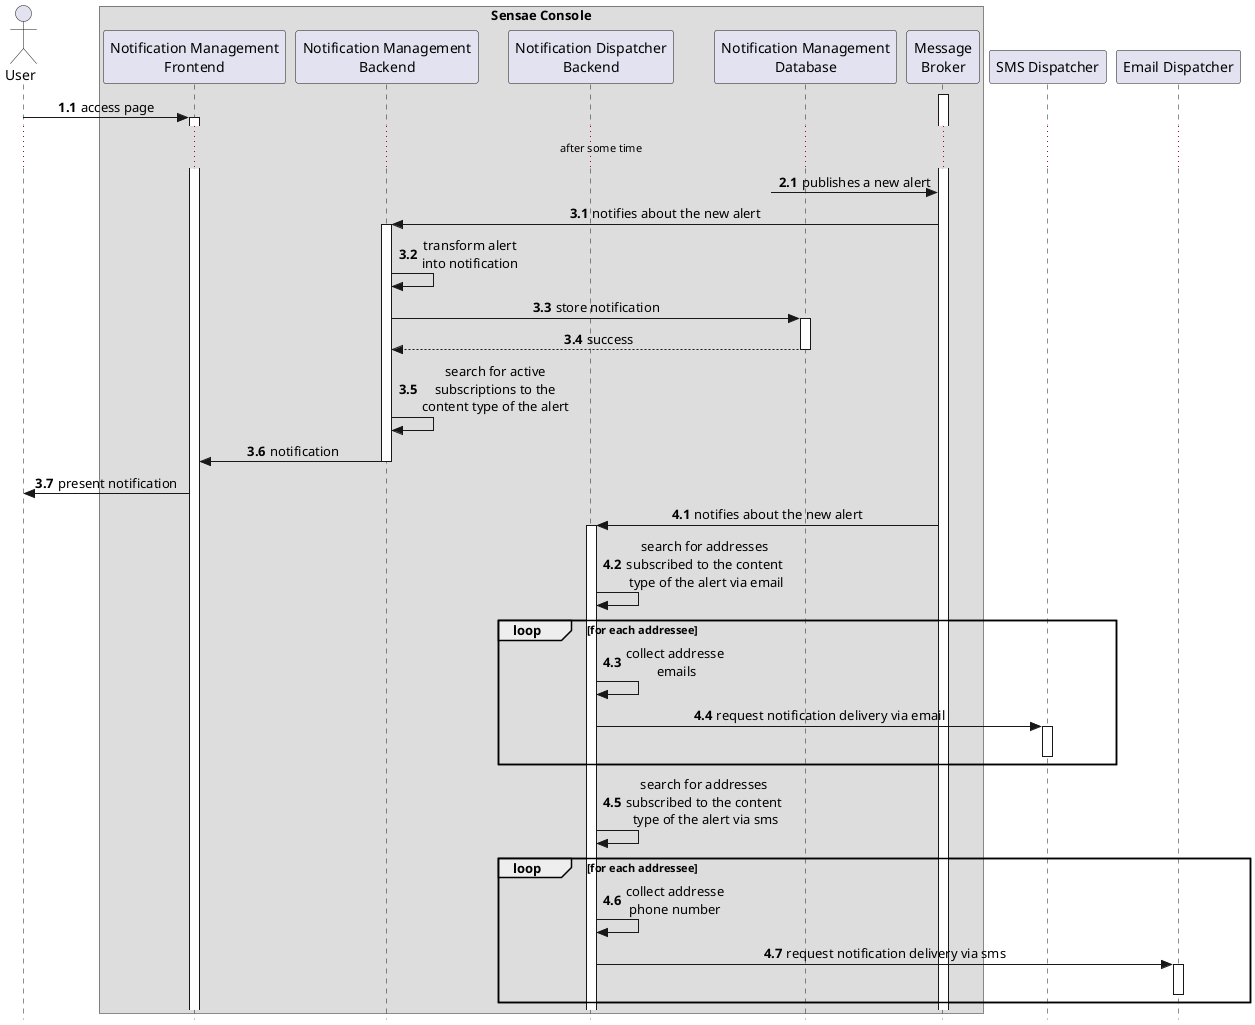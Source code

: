 @startuml notification-dispatch

skinparam sequenceMessageAlign center
skinparam style strictuml
autonumber 1.1
actor User

box "Sensae Console"
participant "Notification Management\nFrontend" as FRONT
participant "Notification Management\nBackend" as BACK
participant "Notification Dispatcher\nBackend" as DISP
participant "Notification Management\nDatabase" as DB
participant "Message\nBroker" as MB
end box

participant "SMS Dispatcher" as EMAIL
participant "Email Dispatcher" as SMS

activate MB 

User -> FRONT ++ : access page

... after some time ...
autonumber inc A

?-> MB : publishes a new alert

autonumber inc A
MB -> BACK ++ : notifies about the new alert

BACK -> BACK : transform alert\ninto notification

BACK -> DB ++ : store notification
return success

BACK -> BACK : search for active\nsubscriptions to the\ncontent type of the alert
BACK -> FRONT -- : notification
FRONT -> User : present notification

autonumber inc A
MB -> DISP ++ : notifies about the new alert

DISP -> DISP : search for addresses\nsubscribed to the content\n type of the alert via email

loop for each addressee

DISP -> DISP : collect addresse\n emails

DISP -> EMAIL ++ : request notification delivery via email

deactivate EMAIL 

end

DISP -> DISP : search for addresses\nsubscribed to the content\n type of the alert via sms

loop for each addressee

DISP -> DISP : collect addresse\nphone number

DISP -> SMS ++ : request notification delivery via sms

deactivate SMS

end

@enduml
